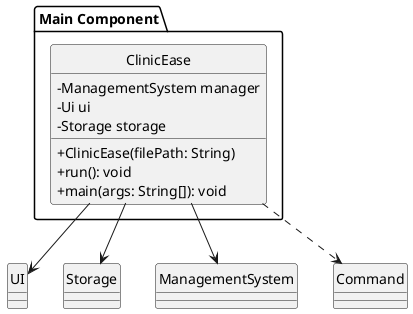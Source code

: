 @startuml
skinparam classAttributeIconSize 0

package "Main Component"{
class ClinicEase {
    - ManagementSystem manager
    - Ui ui
    - Storage storage

    + ClinicEase(filePath: String)
    + run(): void
    + main(args: String[]): void
}
}

ClinicEase --> UI
ClinicEase --> Storage
ClinicEase --> ManagementSystem
ClinicEase ..> Command

hide circle
@enduml